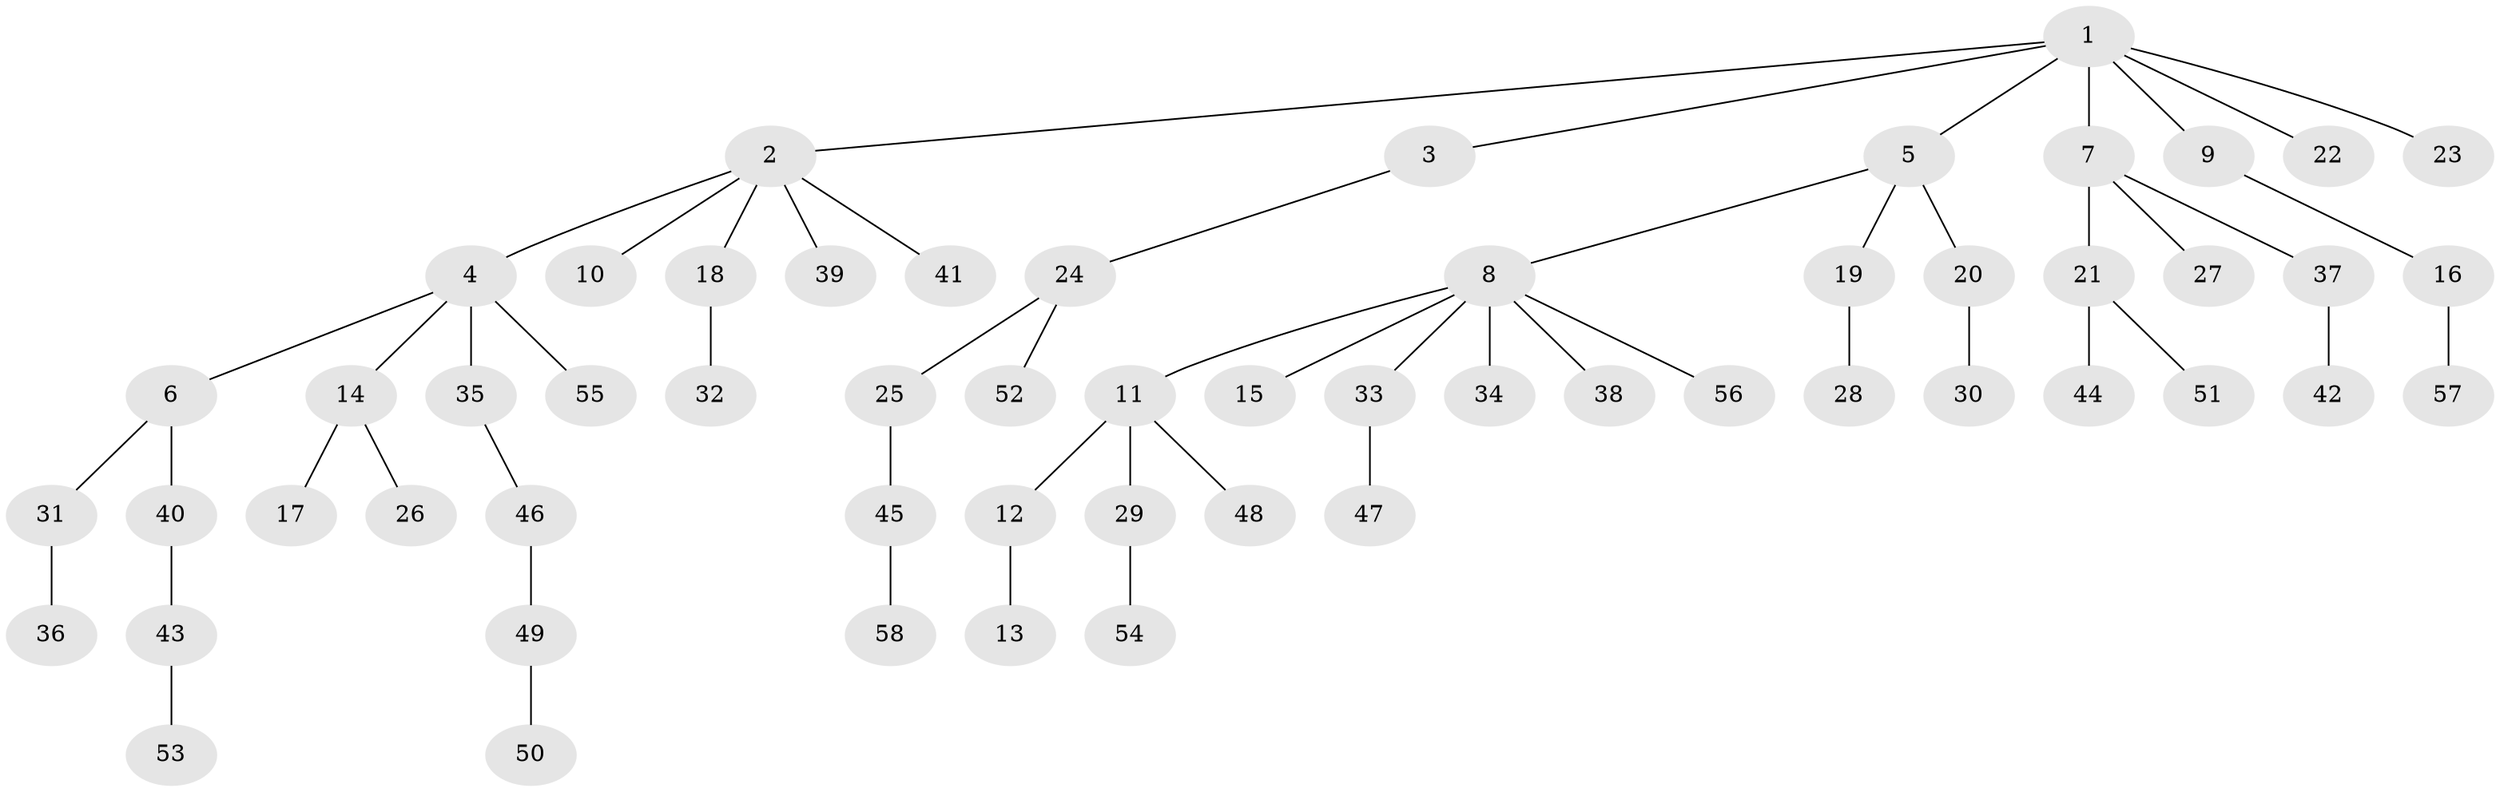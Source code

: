 // Generated by graph-tools (version 1.1) at 2025/37/03/09/25 02:37:04]
// undirected, 58 vertices, 57 edges
graph export_dot {
graph [start="1"]
  node [color=gray90,style=filled];
  1;
  2;
  3;
  4;
  5;
  6;
  7;
  8;
  9;
  10;
  11;
  12;
  13;
  14;
  15;
  16;
  17;
  18;
  19;
  20;
  21;
  22;
  23;
  24;
  25;
  26;
  27;
  28;
  29;
  30;
  31;
  32;
  33;
  34;
  35;
  36;
  37;
  38;
  39;
  40;
  41;
  42;
  43;
  44;
  45;
  46;
  47;
  48;
  49;
  50;
  51;
  52;
  53;
  54;
  55;
  56;
  57;
  58;
  1 -- 2;
  1 -- 3;
  1 -- 5;
  1 -- 7;
  1 -- 9;
  1 -- 22;
  1 -- 23;
  2 -- 4;
  2 -- 10;
  2 -- 18;
  2 -- 39;
  2 -- 41;
  3 -- 24;
  4 -- 6;
  4 -- 14;
  4 -- 35;
  4 -- 55;
  5 -- 8;
  5 -- 19;
  5 -- 20;
  6 -- 31;
  6 -- 40;
  7 -- 21;
  7 -- 27;
  7 -- 37;
  8 -- 11;
  8 -- 15;
  8 -- 33;
  8 -- 34;
  8 -- 38;
  8 -- 56;
  9 -- 16;
  11 -- 12;
  11 -- 29;
  11 -- 48;
  12 -- 13;
  14 -- 17;
  14 -- 26;
  16 -- 57;
  18 -- 32;
  19 -- 28;
  20 -- 30;
  21 -- 44;
  21 -- 51;
  24 -- 25;
  24 -- 52;
  25 -- 45;
  29 -- 54;
  31 -- 36;
  33 -- 47;
  35 -- 46;
  37 -- 42;
  40 -- 43;
  43 -- 53;
  45 -- 58;
  46 -- 49;
  49 -- 50;
}
